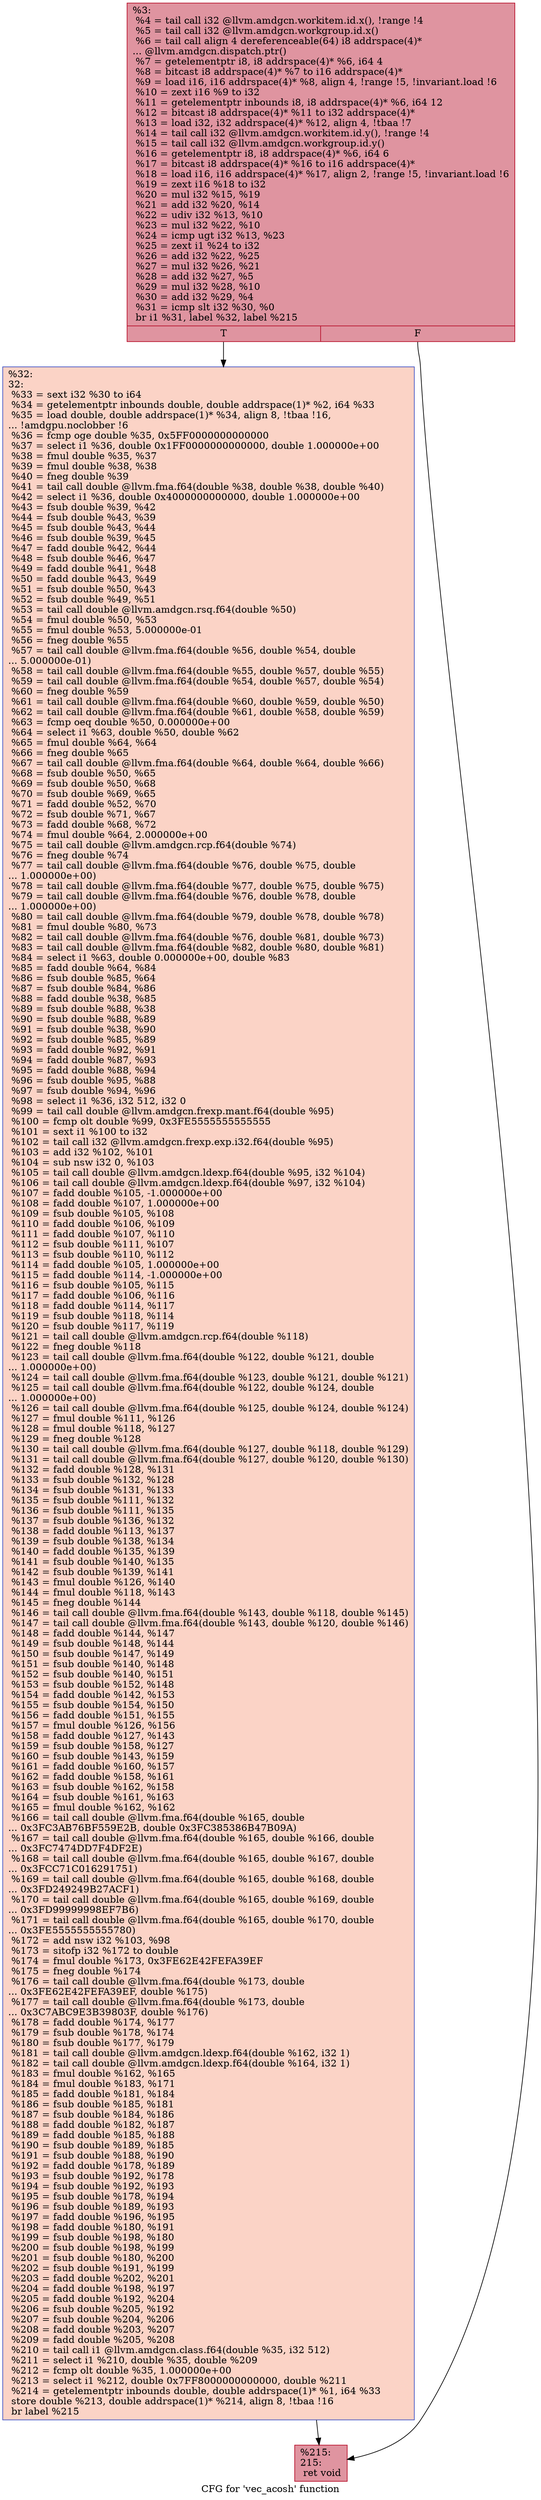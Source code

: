 digraph "CFG for 'vec_acosh' function" {
	label="CFG for 'vec_acosh' function";

	Node0x4fe87c0 [shape=record,color="#b70d28ff", style=filled, fillcolor="#b70d2870",label="{%3:\l  %4 = tail call i32 @llvm.amdgcn.workitem.id.x(), !range !4\l  %5 = tail call i32 @llvm.amdgcn.workgroup.id.x()\l  %6 = tail call align 4 dereferenceable(64) i8 addrspace(4)*\l... @llvm.amdgcn.dispatch.ptr()\l  %7 = getelementptr i8, i8 addrspace(4)* %6, i64 4\l  %8 = bitcast i8 addrspace(4)* %7 to i16 addrspace(4)*\l  %9 = load i16, i16 addrspace(4)* %8, align 4, !range !5, !invariant.load !6\l  %10 = zext i16 %9 to i32\l  %11 = getelementptr inbounds i8, i8 addrspace(4)* %6, i64 12\l  %12 = bitcast i8 addrspace(4)* %11 to i32 addrspace(4)*\l  %13 = load i32, i32 addrspace(4)* %12, align 4, !tbaa !7\l  %14 = tail call i32 @llvm.amdgcn.workitem.id.y(), !range !4\l  %15 = tail call i32 @llvm.amdgcn.workgroup.id.y()\l  %16 = getelementptr i8, i8 addrspace(4)* %6, i64 6\l  %17 = bitcast i8 addrspace(4)* %16 to i16 addrspace(4)*\l  %18 = load i16, i16 addrspace(4)* %17, align 2, !range !5, !invariant.load !6\l  %19 = zext i16 %18 to i32\l  %20 = mul i32 %15, %19\l  %21 = add i32 %20, %14\l  %22 = udiv i32 %13, %10\l  %23 = mul i32 %22, %10\l  %24 = icmp ugt i32 %13, %23\l  %25 = zext i1 %24 to i32\l  %26 = add i32 %22, %25\l  %27 = mul i32 %26, %21\l  %28 = add i32 %27, %5\l  %29 = mul i32 %28, %10\l  %30 = add i32 %29, %4\l  %31 = icmp slt i32 %30, %0\l  br i1 %31, label %32, label %215\l|{<s0>T|<s1>F}}"];
	Node0x4fe87c0:s0 -> Node0x4fec800;
	Node0x4fe87c0:s1 -> Node0x4fec890;
	Node0x4fec800 [shape=record,color="#3d50c3ff", style=filled, fillcolor="#f59c7d70",label="{%32:\l32:                                               \l  %33 = sext i32 %30 to i64\l  %34 = getelementptr inbounds double, double addrspace(1)* %2, i64 %33\l  %35 = load double, double addrspace(1)* %34, align 8, !tbaa !16,\l... !amdgpu.noclobber !6\l  %36 = fcmp oge double %35, 0x5FF0000000000000\l  %37 = select i1 %36, double 0x1FF0000000000000, double 1.000000e+00\l  %38 = fmul double %35, %37\l  %39 = fmul double %38, %38\l  %40 = fneg double %39\l  %41 = tail call double @llvm.fma.f64(double %38, double %38, double %40)\l  %42 = select i1 %36, double 0x4000000000000, double 1.000000e+00\l  %43 = fsub double %39, %42\l  %44 = fsub double %43, %39\l  %45 = fsub double %43, %44\l  %46 = fsub double %39, %45\l  %47 = fadd double %42, %44\l  %48 = fsub double %46, %47\l  %49 = fadd double %41, %48\l  %50 = fadd double %43, %49\l  %51 = fsub double %50, %43\l  %52 = fsub double %49, %51\l  %53 = tail call double @llvm.amdgcn.rsq.f64(double %50)\l  %54 = fmul double %50, %53\l  %55 = fmul double %53, 5.000000e-01\l  %56 = fneg double %55\l  %57 = tail call double @llvm.fma.f64(double %56, double %54, double\l... 5.000000e-01)\l  %58 = tail call double @llvm.fma.f64(double %55, double %57, double %55)\l  %59 = tail call double @llvm.fma.f64(double %54, double %57, double %54)\l  %60 = fneg double %59\l  %61 = tail call double @llvm.fma.f64(double %60, double %59, double %50)\l  %62 = tail call double @llvm.fma.f64(double %61, double %58, double %59)\l  %63 = fcmp oeq double %50, 0.000000e+00\l  %64 = select i1 %63, double %50, double %62\l  %65 = fmul double %64, %64\l  %66 = fneg double %65\l  %67 = tail call double @llvm.fma.f64(double %64, double %64, double %66)\l  %68 = fsub double %50, %65\l  %69 = fsub double %50, %68\l  %70 = fsub double %69, %65\l  %71 = fadd double %52, %70\l  %72 = fsub double %71, %67\l  %73 = fadd double %68, %72\l  %74 = fmul double %64, 2.000000e+00\l  %75 = tail call double @llvm.amdgcn.rcp.f64(double %74)\l  %76 = fneg double %74\l  %77 = tail call double @llvm.fma.f64(double %76, double %75, double\l... 1.000000e+00)\l  %78 = tail call double @llvm.fma.f64(double %77, double %75, double %75)\l  %79 = tail call double @llvm.fma.f64(double %76, double %78, double\l... 1.000000e+00)\l  %80 = tail call double @llvm.fma.f64(double %79, double %78, double %78)\l  %81 = fmul double %80, %73\l  %82 = tail call double @llvm.fma.f64(double %76, double %81, double %73)\l  %83 = tail call double @llvm.fma.f64(double %82, double %80, double %81)\l  %84 = select i1 %63, double 0.000000e+00, double %83\l  %85 = fadd double %64, %84\l  %86 = fsub double %85, %64\l  %87 = fsub double %84, %86\l  %88 = fadd double %38, %85\l  %89 = fsub double %88, %38\l  %90 = fsub double %88, %89\l  %91 = fsub double %38, %90\l  %92 = fsub double %85, %89\l  %93 = fadd double %92, %91\l  %94 = fadd double %87, %93\l  %95 = fadd double %88, %94\l  %96 = fsub double %95, %88\l  %97 = fsub double %94, %96\l  %98 = select i1 %36, i32 512, i32 0\l  %99 = tail call double @llvm.amdgcn.frexp.mant.f64(double %95)\l  %100 = fcmp olt double %99, 0x3FE5555555555555\l  %101 = sext i1 %100 to i32\l  %102 = tail call i32 @llvm.amdgcn.frexp.exp.i32.f64(double %95)\l  %103 = add i32 %102, %101\l  %104 = sub nsw i32 0, %103\l  %105 = tail call double @llvm.amdgcn.ldexp.f64(double %95, i32 %104)\l  %106 = tail call double @llvm.amdgcn.ldexp.f64(double %97, i32 %104)\l  %107 = fadd double %105, -1.000000e+00\l  %108 = fadd double %107, 1.000000e+00\l  %109 = fsub double %105, %108\l  %110 = fadd double %106, %109\l  %111 = fadd double %107, %110\l  %112 = fsub double %111, %107\l  %113 = fsub double %110, %112\l  %114 = fadd double %105, 1.000000e+00\l  %115 = fadd double %114, -1.000000e+00\l  %116 = fsub double %105, %115\l  %117 = fadd double %106, %116\l  %118 = fadd double %114, %117\l  %119 = fsub double %118, %114\l  %120 = fsub double %117, %119\l  %121 = tail call double @llvm.amdgcn.rcp.f64(double %118)\l  %122 = fneg double %118\l  %123 = tail call double @llvm.fma.f64(double %122, double %121, double\l... 1.000000e+00)\l  %124 = tail call double @llvm.fma.f64(double %123, double %121, double %121)\l  %125 = tail call double @llvm.fma.f64(double %122, double %124, double\l... 1.000000e+00)\l  %126 = tail call double @llvm.fma.f64(double %125, double %124, double %124)\l  %127 = fmul double %111, %126\l  %128 = fmul double %118, %127\l  %129 = fneg double %128\l  %130 = tail call double @llvm.fma.f64(double %127, double %118, double %129)\l  %131 = tail call double @llvm.fma.f64(double %127, double %120, double %130)\l  %132 = fadd double %128, %131\l  %133 = fsub double %132, %128\l  %134 = fsub double %131, %133\l  %135 = fsub double %111, %132\l  %136 = fsub double %111, %135\l  %137 = fsub double %136, %132\l  %138 = fadd double %113, %137\l  %139 = fsub double %138, %134\l  %140 = fadd double %135, %139\l  %141 = fsub double %140, %135\l  %142 = fsub double %139, %141\l  %143 = fmul double %126, %140\l  %144 = fmul double %118, %143\l  %145 = fneg double %144\l  %146 = tail call double @llvm.fma.f64(double %143, double %118, double %145)\l  %147 = tail call double @llvm.fma.f64(double %143, double %120, double %146)\l  %148 = fadd double %144, %147\l  %149 = fsub double %148, %144\l  %150 = fsub double %147, %149\l  %151 = fsub double %140, %148\l  %152 = fsub double %140, %151\l  %153 = fsub double %152, %148\l  %154 = fadd double %142, %153\l  %155 = fsub double %154, %150\l  %156 = fadd double %151, %155\l  %157 = fmul double %126, %156\l  %158 = fadd double %127, %143\l  %159 = fsub double %158, %127\l  %160 = fsub double %143, %159\l  %161 = fadd double %160, %157\l  %162 = fadd double %158, %161\l  %163 = fsub double %162, %158\l  %164 = fsub double %161, %163\l  %165 = fmul double %162, %162\l  %166 = tail call double @llvm.fma.f64(double %165, double\l... 0x3FC3AB76BF559E2B, double 0x3FC385386B47B09A)\l  %167 = tail call double @llvm.fma.f64(double %165, double %166, double\l... 0x3FC7474DD7F4DF2E)\l  %168 = tail call double @llvm.fma.f64(double %165, double %167, double\l... 0x3FCC71C016291751)\l  %169 = tail call double @llvm.fma.f64(double %165, double %168, double\l... 0x3FD249249B27ACF1)\l  %170 = tail call double @llvm.fma.f64(double %165, double %169, double\l... 0x3FD99999998EF7B6)\l  %171 = tail call double @llvm.fma.f64(double %165, double %170, double\l... 0x3FE5555555555780)\l  %172 = add nsw i32 %103, %98\l  %173 = sitofp i32 %172 to double\l  %174 = fmul double %173, 0x3FE62E42FEFA39EF\l  %175 = fneg double %174\l  %176 = tail call double @llvm.fma.f64(double %173, double\l... 0x3FE62E42FEFA39EF, double %175)\l  %177 = tail call double @llvm.fma.f64(double %173, double\l... 0x3C7ABC9E3B39803F, double %176)\l  %178 = fadd double %174, %177\l  %179 = fsub double %178, %174\l  %180 = fsub double %177, %179\l  %181 = tail call double @llvm.amdgcn.ldexp.f64(double %162, i32 1)\l  %182 = tail call double @llvm.amdgcn.ldexp.f64(double %164, i32 1)\l  %183 = fmul double %162, %165\l  %184 = fmul double %183, %171\l  %185 = fadd double %181, %184\l  %186 = fsub double %185, %181\l  %187 = fsub double %184, %186\l  %188 = fadd double %182, %187\l  %189 = fadd double %185, %188\l  %190 = fsub double %189, %185\l  %191 = fsub double %188, %190\l  %192 = fadd double %178, %189\l  %193 = fsub double %192, %178\l  %194 = fsub double %192, %193\l  %195 = fsub double %178, %194\l  %196 = fsub double %189, %193\l  %197 = fadd double %196, %195\l  %198 = fadd double %180, %191\l  %199 = fsub double %198, %180\l  %200 = fsub double %198, %199\l  %201 = fsub double %180, %200\l  %202 = fsub double %191, %199\l  %203 = fadd double %202, %201\l  %204 = fadd double %198, %197\l  %205 = fadd double %192, %204\l  %206 = fsub double %205, %192\l  %207 = fsub double %204, %206\l  %208 = fadd double %203, %207\l  %209 = fadd double %205, %208\l  %210 = tail call i1 @llvm.amdgcn.class.f64(double %35, i32 512)\l  %211 = select i1 %210, double %35, double %209\l  %212 = fcmp olt double %35, 1.000000e+00\l  %213 = select i1 %212, double 0x7FF8000000000000, double %211\l  %214 = getelementptr inbounds double, double addrspace(1)* %1, i64 %33\l  store double %213, double addrspace(1)* %214, align 8, !tbaa !16\l  br label %215\l}"];
	Node0x4fec800 -> Node0x4fec890;
	Node0x4fec890 [shape=record,color="#b70d28ff", style=filled, fillcolor="#b70d2870",label="{%215:\l215:                                              \l  ret void\l}"];
}
